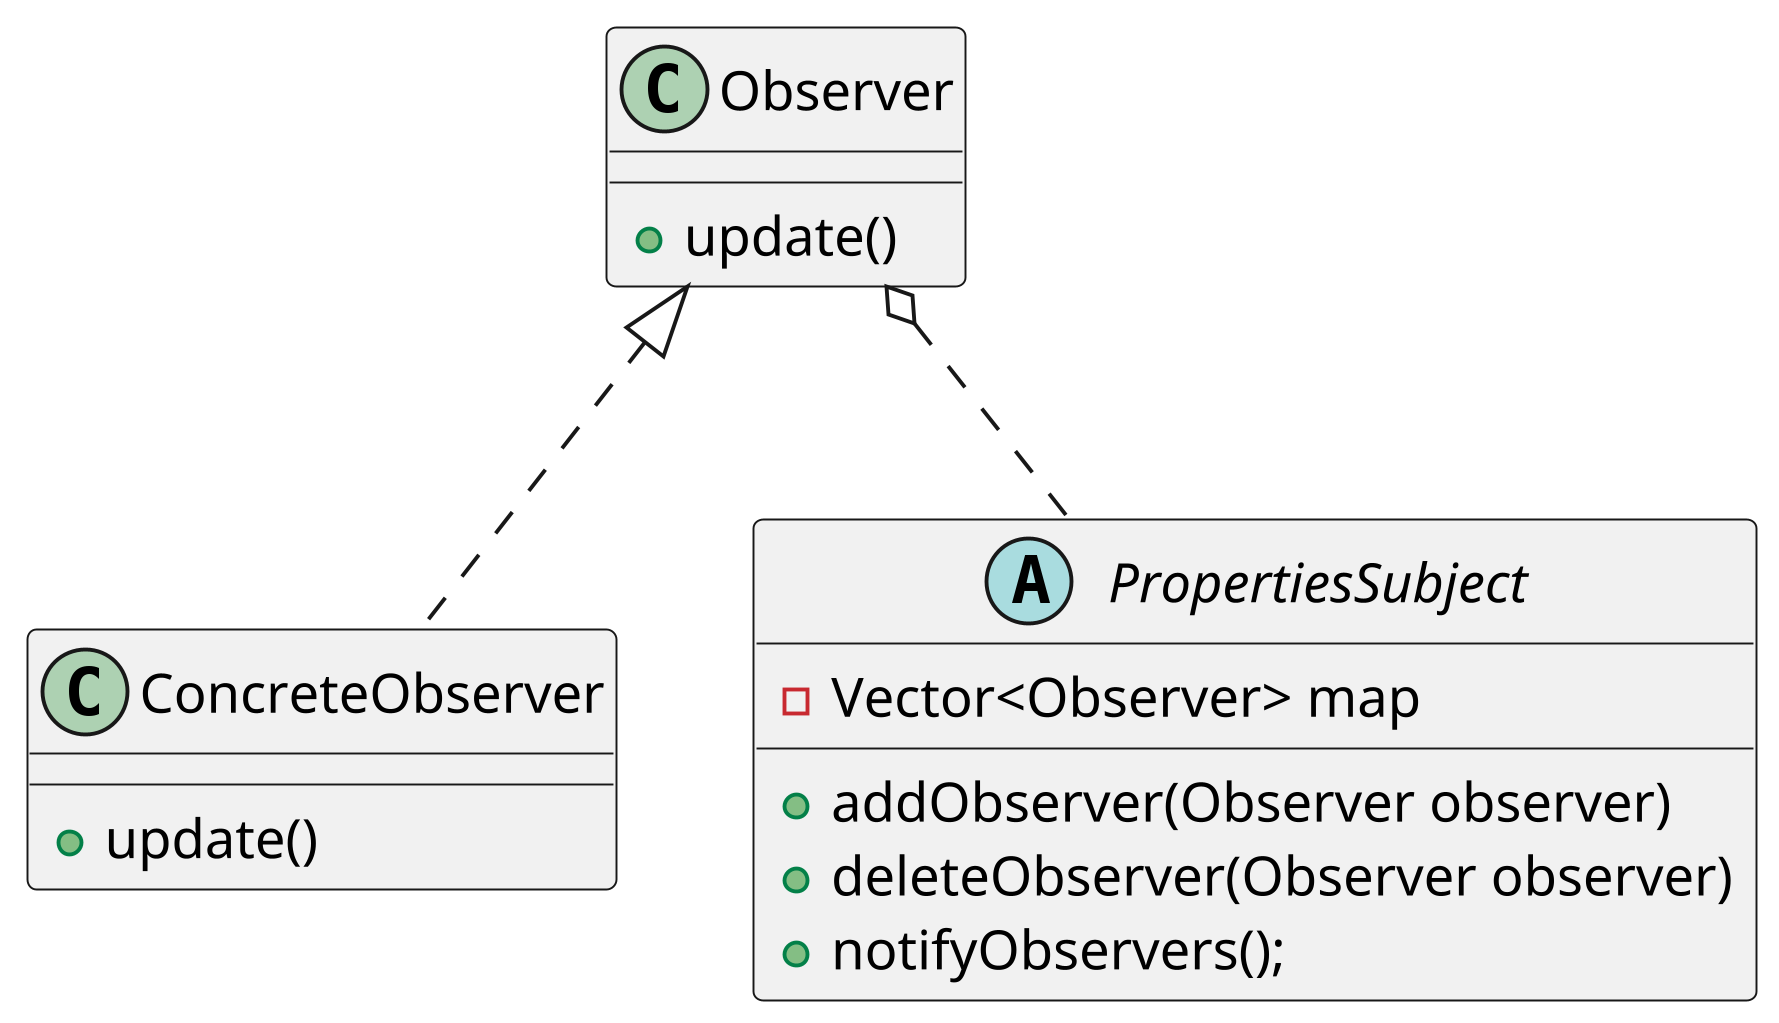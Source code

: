 @startuml
scale 1024 height

Observer <|.. ConcreteObserver
Observer o.. PropertiesSubject

class Observer{
    +update()
}

class ConcreteObserver{
    +update()
}

abstract class PropertiesSubject{
    -Vector<Observer> map
    +addObserver(Observer observer)
    +deleteObserver(Observer observer)
    +notifyObservers();
}

@enduml